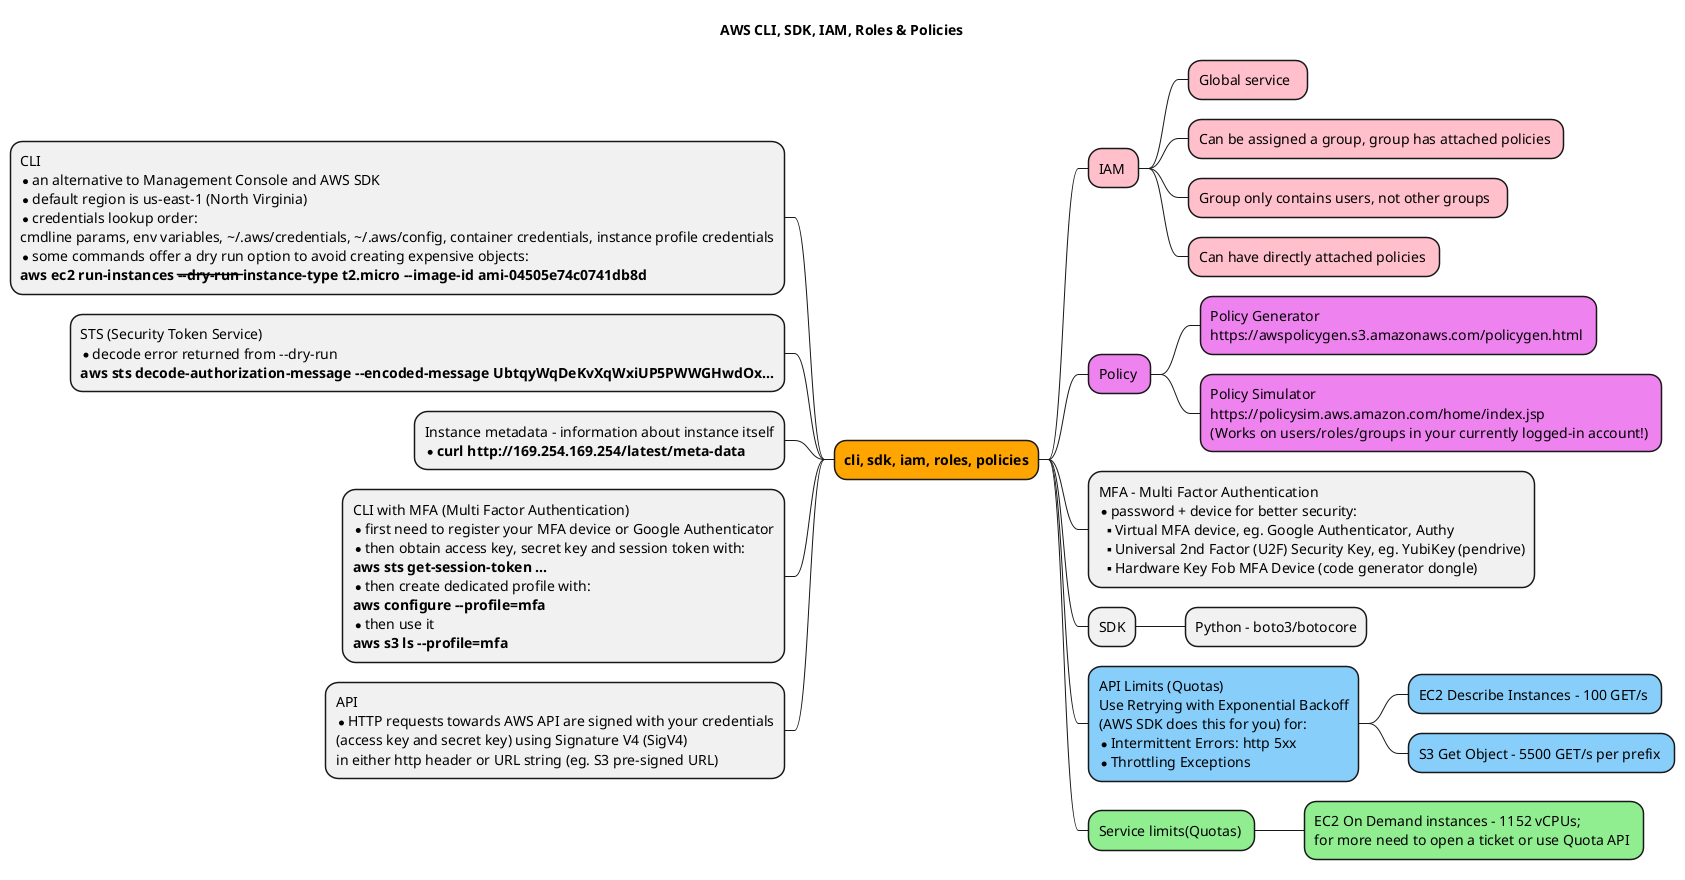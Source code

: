 @startmindmap mindmap

title AWS CLI, SDK, IAM, Roles & Policies

<style>
mindmapDiagram {
  .iam {
    BackgroundColor Pink
  }
  .policy {
    BackgroundColor Violet
  }
  .orange {
    BackgroundColor orange
  }
  .api_limits {
    BackgroundColor LightSkyBlue
  }
  .svc_limits {
    BackgroundColor LightGreen
  }
}
</style>


*[#Orange] <b>cli, sdk, iam, roles, policies
 * IAM <<iam>>
  * Global service  <<iam>>
  * Can be assigned a group, group has attached policies <<iam>>
  * Group only contains users, not other groups  <<iam>>
  * Can have directly attached policies <<iam>>
 * Policy <<policy>>
  * Policy Generator\nhttps://awspolicygen.s3.amazonaws.com/policygen.html <<policy>>
  * Policy Simulator\nhttps://policysim.aws.amazon.com/home/index.jsp\n(Works on users/roles/groups in your currently logged-in account!) <<policy>>
 * MFA - Multi Factor Authentication\n*password + device for better security:\n**Virtual MFA device, eg. Google Authenticator, Authy\n**Universal 2nd Factor (U2F) Security Key, eg. YubiKey (pendrive)\n**Hardware Key Fob MFA Device (code generator dongle)
 * SDK
  * Python - boto3/botocore
 * API Limits (Quotas)\nUse Retrying with Exponential Backoff\n(AWS SDK does this for you) for:\n*Intermittent Errors: http 5xx\n*Throttling Exceptions <<api_limits>>
  * EC2 Describe Instances - 100 GET/s <<api_limits>>
  * S3 Get Object - 5500 GET/s per prefix <<api_limits>>
 *  Service limits(Quotas) <<svc_limits>>
  * EC2 On Demand instances - 1152 vCPUs;\nfor more need to open a ticket or use Quota API <<svc_limits>>
left side
 * CLI\n*an alternative to Management Console and AWS SDK\n*default region is us-east-1 (North Virginia)\n*credentials lookup order: \ncmdline params, env variables, \~/.aws/credentials, \~/.aws/config, container credentials, instance profile credentials\n*some commands offer a dry run option to avoid creating expensive objects:\n<b>aws ec2 run-instances ----dry-run --instance-type t2.micro --image-id ami-04505e74c0741db8d
 * STS (Security Token Service)\n*decode error returned from --dry-run\n<b>aws sts decode-authorization-message --encoded-message UbtqyWqDeKvXqWxiUP5PWWGHwdOx...
 * Instance metadata - information about instance itself\n*<b>curl http://169.254.169.254/latest/meta-data
 * CLI with MFA (Multi Factor Authentication)\n*first need to register your MFA device or Google Authenticator\n*then obtain access key, secret key and session token with:\n<b>aws sts get-session-token ...\n*then create dedicated profile with:\n<b>aws configure --profile=mfa\n*then use it\n<b>aws s3 ls --profile=mfa
 * API\n*HTTP requests towards AWS API are signed with your credentials\n(access key and secret key) using Signature V4 (SigV4)\nin either http header or URL string (eg. S3 pre-signed URL)
@endmindmap